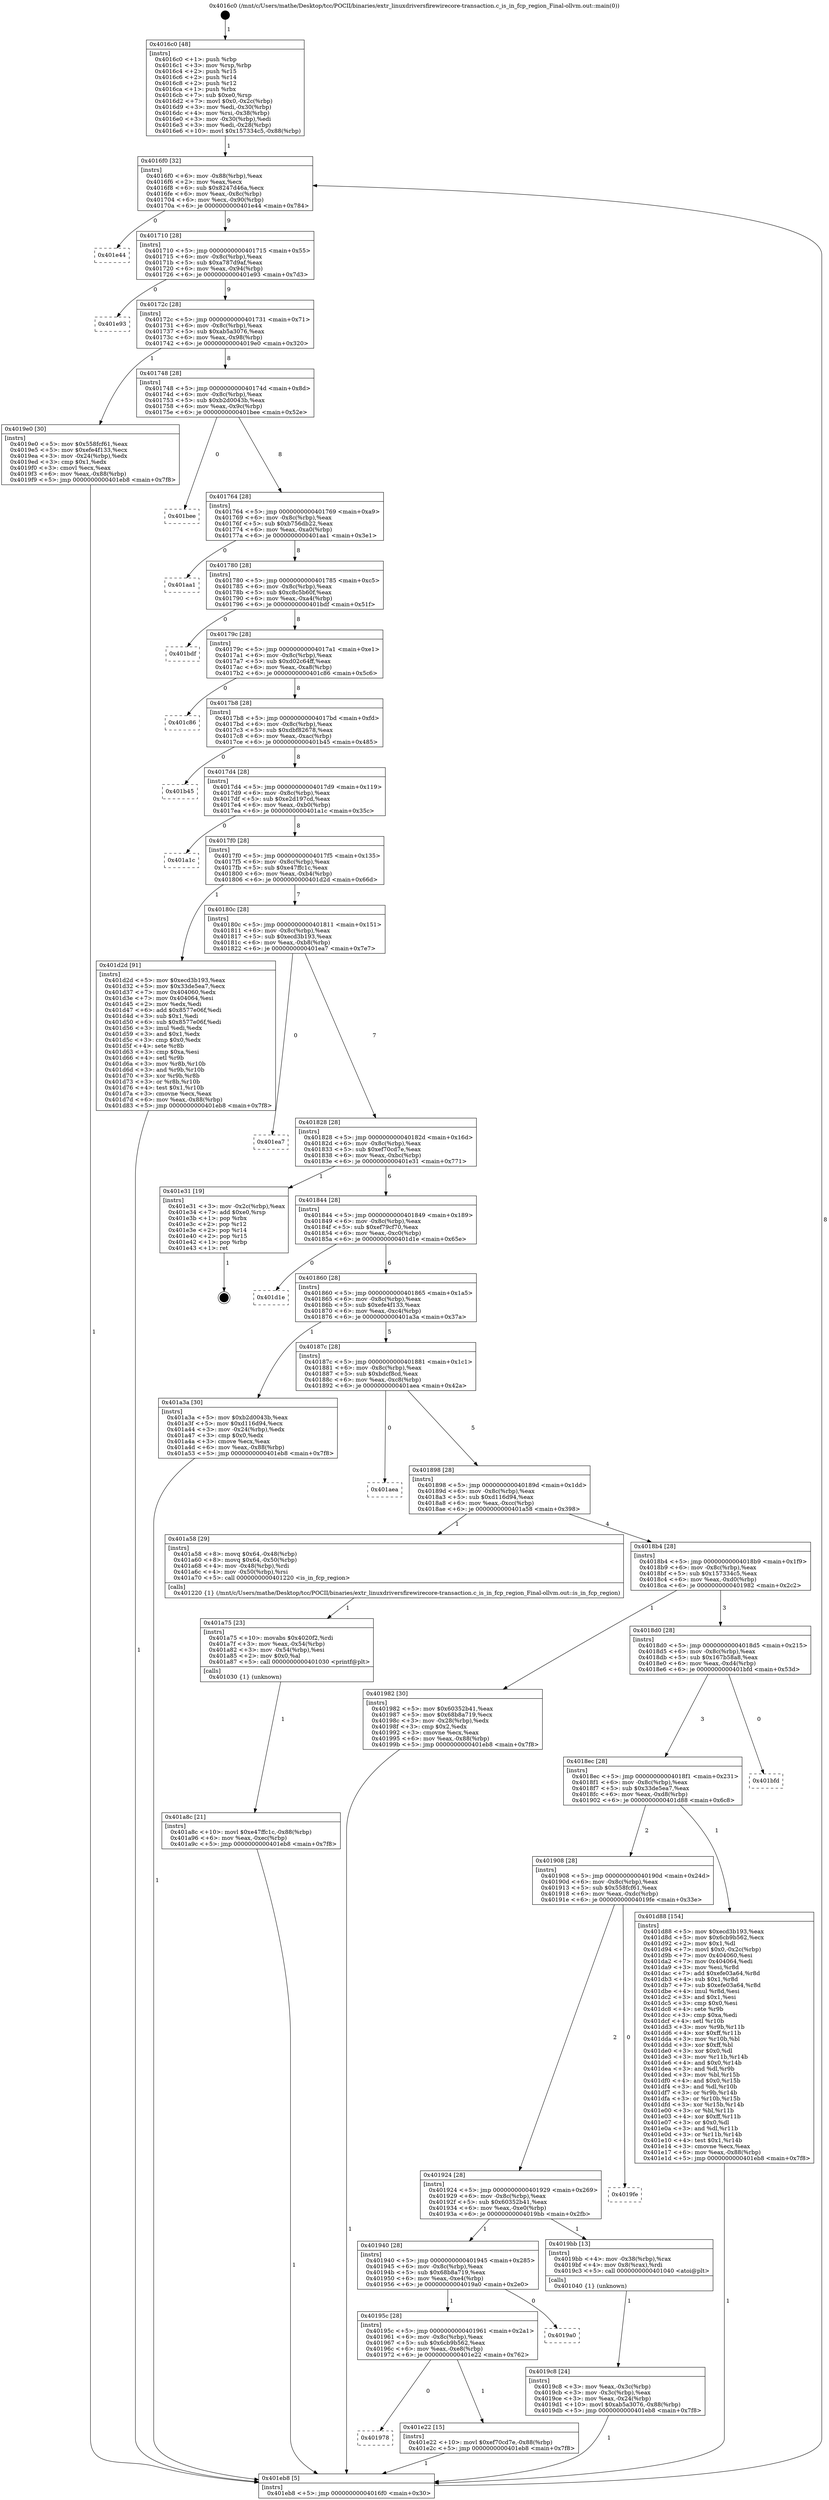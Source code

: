 digraph "0x4016c0" {
  label = "0x4016c0 (/mnt/c/Users/mathe/Desktop/tcc/POCII/binaries/extr_linuxdriversfirewirecore-transaction.c_is_in_fcp_region_Final-ollvm.out::main(0))"
  labelloc = "t"
  node[shape=record]

  Entry [label="",width=0.3,height=0.3,shape=circle,fillcolor=black,style=filled]
  "0x4016f0" [label="{
     0x4016f0 [32]\l
     | [instrs]\l
     &nbsp;&nbsp;0x4016f0 \<+6\>: mov -0x88(%rbp),%eax\l
     &nbsp;&nbsp;0x4016f6 \<+2\>: mov %eax,%ecx\l
     &nbsp;&nbsp;0x4016f8 \<+6\>: sub $0x8247d46a,%ecx\l
     &nbsp;&nbsp;0x4016fe \<+6\>: mov %eax,-0x8c(%rbp)\l
     &nbsp;&nbsp;0x401704 \<+6\>: mov %ecx,-0x90(%rbp)\l
     &nbsp;&nbsp;0x40170a \<+6\>: je 0000000000401e44 \<main+0x784\>\l
  }"]
  "0x401e44" [label="{
     0x401e44\l
  }", style=dashed]
  "0x401710" [label="{
     0x401710 [28]\l
     | [instrs]\l
     &nbsp;&nbsp;0x401710 \<+5\>: jmp 0000000000401715 \<main+0x55\>\l
     &nbsp;&nbsp;0x401715 \<+6\>: mov -0x8c(%rbp),%eax\l
     &nbsp;&nbsp;0x40171b \<+5\>: sub $0xa787d9af,%eax\l
     &nbsp;&nbsp;0x401720 \<+6\>: mov %eax,-0x94(%rbp)\l
     &nbsp;&nbsp;0x401726 \<+6\>: je 0000000000401e93 \<main+0x7d3\>\l
  }"]
  Exit [label="",width=0.3,height=0.3,shape=circle,fillcolor=black,style=filled,peripheries=2]
  "0x401e93" [label="{
     0x401e93\l
  }", style=dashed]
  "0x40172c" [label="{
     0x40172c [28]\l
     | [instrs]\l
     &nbsp;&nbsp;0x40172c \<+5\>: jmp 0000000000401731 \<main+0x71\>\l
     &nbsp;&nbsp;0x401731 \<+6\>: mov -0x8c(%rbp),%eax\l
     &nbsp;&nbsp;0x401737 \<+5\>: sub $0xab5a3076,%eax\l
     &nbsp;&nbsp;0x40173c \<+6\>: mov %eax,-0x98(%rbp)\l
     &nbsp;&nbsp;0x401742 \<+6\>: je 00000000004019e0 \<main+0x320\>\l
  }"]
  "0x401978" [label="{
     0x401978\l
  }", style=dashed]
  "0x4019e0" [label="{
     0x4019e0 [30]\l
     | [instrs]\l
     &nbsp;&nbsp;0x4019e0 \<+5\>: mov $0x558fcf61,%eax\l
     &nbsp;&nbsp;0x4019e5 \<+5\>: mov $0xefe4f133,%ecx\l
     &nbsp;&nbsp;0x4019ea \<+3\>: mov -0x24(%rbp),%edx\l
     &nbsp;&nbsp;0x4019ed \<+3\>: cmp $0x1,%edx\l
     &nbsp;&nbsp;0x4019f0 \<+3\>: cmovl %ecx,%eax\l
     &nbsp;&nbsp;0x4019f3 \<+6\>: mov %eax,-0x88(%rbp)\l
     &nbsp;&nbsp;0x4019f9 \<+5\>: jmp 0000000000401eb8 \<main+0x7f8\>\l
  }"]
  "0x401748" [label="{
     0x401748 [28]\l
     | [instrs]\l
     &nbsp;&nbsp;0x401748 \<+5\>: jmp 000000000040174d \<main+0x8d\>\l
     &nbsp;&nbsp;0x40174d \<+6\>: mov -0x8c(%rbp),%eax\l
     &nbsp;&nbsp;0x401753 \<+5\>: sub $0xb2d0043b,%eax\l
     &nbsp;&nbsp;0x401758 \<+6\>: mov %eax,-0x9c(%rbp)\l
     &nbsp;&nbsp;0x40175e \<+6\>: je 0000000000401bee \<main+0x52e\>\l
  }"]
  "0x401e22" [label="{
     0x401e22 [15]\l
     | [instrs]\l
     &nbsp;&nbsp;0x401e22 \<+10\>: movl $0xef70cd7e,-0x88(%rbp)\l
     &nbsp;&nbsp;0x401e2c \<+5\>: jmp 0000000000401eb8 \<main+0x7f8\>\l
  }"]
  "0x401bee" [label="{
     0x401bee\l
  }", style=dashed]
  "0x401764" [label="{
     0x401764 [28]\l
     | [instrs]\l
     &nbsp;&nbsp;0x401764 \<+5\>: jmp 0000000000401769 \<main+0xa9\>\l
     &nbsp;&nbsp;0x401769 \<+6\>: mov -0x8c(%rbp),%eax\l
     &nbsp;&nbsp;0x40176f \<+5\>: sub $0xb756db22,%eax\l
     &nbsp;&nbsp;0x401774 \<+6\>: mov %eax,-0xa0(%rbp)\l
     &nbsp;&nbsp;0x40177a \<+6\>: je 0000000000401aa1 \<main+0x3e1\>\l
  }"]
  "0x40195c" [label="{
     0x40195c [28]\l
     | [instrs]\l
     &nbsp;&nbsp;0x40195c \<+5\>: jmp 0000000000401961 \<main+0x2a1\>\l
     &nbsp;&nbsp;0x401961 \<+6\>: mov -0x8c(%rbp),%eax\l
     &nbsp;&nbsp;0x401967 \<+5\>: sub $0x6cb9b562,%eax\l
     &nbsp;&nbsp;0x40196c \<+6\>: mov %eax,-0xe8(%rbp)\l
     &nbsp;&nbsp;0x401972 \<+6\>: je 0000000000401e22 \<main+0x762\>\l
  }"]
  "0x401aa1" [label="{
     0x401aa1\l
  }", style=dashed]
  "0x401780" [label="{
     0x401780 [28]\l
     | [instrs]\l
     &nbsp;&nbsp;0x401780 \<+5\>: jmp 0000000000401785 \<main+0xc5\>\l
     &nbsp;&nbsp;0x401785 \<+6\>: mov -0x8c(%rbp),%eax\l
     &nbsp;&nbsp;0x40178b \<+5\>: sub $0xc8c5b60f,%eax\l
     &nbsp;&nbsp;0x401790 \<+6\>: mov %eax,-0xa4(%rbp)\l
     &nbsp;&nbsp;0x401796 \<+6\>: je 0000000000401bdf \<main+0x51f\>\l
  }"]
  "0x4019a0" [label="{
     0x4019a0\l
  }", style=dashed]
  "0x401bdf" [label="{
     0x401bdf\l
  }", style=dashed]
  "0x40179c" [label="{
     0x40179c [28]\l
     | [instrs]\l
     &nbsp;&nbsp;0x40179c \<+5\>: jmp 00000000004017a1 \<main+0xe1\>\l
     &nbsp;&nbsp;0x4017a1 \<+6\>: mov -0x8c(%rbp),%eax\l
     &nbsp;&nbsp;0x4017a7 \<+5\>: sub $0xd02c64ff,%eax\l
     &nbsp;&nbsp;0x4017ac \<+6\>: mov %eax,-0xa8(%rbp)\l
     &nbsp;&nbsp;0x4017b2 \<+6\>: je 0000000000401c86 \<main+0x5c6\>\l
  }"]
  "0x401a8c" [label="{
     0x401a8c [21]\l
     | [instrs]\l
     &nbsp;&nbsp;0x401a8c \<+10\>: movl $0xe47ffc1c,-0x88(%rbp)\l
     &nbsp;&nbsp;0x401a96 \<+6\>: mov %eax,-0xec(%rbp)\l
     &nbsp;&nbsp;0x401a9c \<+5\>: jmp 0000000000401eb8 \<main+0x7f8\>\l
  }"]
  "0x401c86" [label="{
     0x401c86\l
  }", style=dashed]
  "0x4017b8" [label="{
     0x4017b8 [28]\l
     | [instrs]\l
     &nbsp;&nbsp;0x4017b8 \<+5\>: jmp 00000000004017bd \<main+0xfd\>\l
     &nbsp;&nbsp;0x4017bd \<+6\>: mov -0x8c(%rbp),%eax\l
     &nbsp;&nbsp;0x4017c3 \<+5\>: sub $0xdbf82678,%eax\l
     &nbsp;&nbsp;0x4017c8 \<+6\>: mov %eax,-0xac(%rbp)\l
     &nbsp;&nbsp;0x4017ce \<+6\>: je 0000000000401b45 \<main+0x485\>\l
  }"]
  "0x401a75" [label="{
     0x401a75 [23]\l
     | [instrs]\l
     &nbsp;&nbsp;0x401a75 \<+10\>: movabs $0x4020f2,%rdi\l
     &nbsp;&nbsp;0x401a7f \<+3\>: mov %eax,-0x54(%rbp)\l
     &nbsp;&nbsp;0x401a82 \<+3\>: mov -0x54(%rbp),%esi\l
     &nbsp;&nbsp;0x401a85 \<+2\>: mov $0x0,%al\l
     &nbsp;&nbsp;0x401a87 \<+5\>: call 0000000000401030 \<printf@plt\>\l
     | [calls]\l
     &nbsp;&nbsp;0x401030 \{1\} (unknown)\l
  }"]
  "0x401b45" [label="{
     0x401b45\l
  }", style=dashed]
  "0x4017d4" [label="{
     0x4017d4 [28]\l
     | [instrs]\l
     &nbsp;&nbsp;0x4017d4 \<+5\>: jmp 00000000004017d9 \<main+0x119\>\l
     &nbsp;&nbsp;0x4017d9 \<+6\>: mov -0x8c(%rbp),%eax\l
     &nbsp;&nbsp;0x4017df \<+5\>: sub $0xe2d197cd,%eax\l
     &nbsp;&nbsp;0x4017e4 \<+6\>: mov %eax,-0xb0(%rbp)\l
     &nbsp;&nbsp;0x4017ea \<+6\>: je 0000000000401a1c \<main+0x35c\>\l
  }"]
  "0x4019c8" [label="{
     0x4019c8 [24]\l
     | [instrs]\l
     &nbsp;&nbsp;0x4019c8 \<+3\>: mov %eax,-0x3c(%rbp)\l
     &nbsp;&nbsp;0x4019cb \<+3\>: mov -0x3c(%rbp),%eax\l
     &nbsp;&nbsp;0x4019ce \<+3\>: mov %eax,-0x24(%rbp)\l
     &nbsp;&nbsp;0x4019d1 \<+10\>: movl $0xab5a3076,-0x88(%rbp)\l
     &nbsp;&nbsp;0x4019db \<+5\>: jmp 0000000000401eb8 \<main+0x7f8\>\l
  }"]
  "0x401a1c" [label="{
     0x401a1c\l
  }", style=dashed]
  "0x4017f0" [label="{
     0x4017f0 [28]\l
     | [instrs]\l
     &nbsp;&nbsp;0x4017f0 \<+5\>: jmp 00000000004017f5 \<main+0x135\>\l
     &nbsp;&nbsp;0x4017f5 \<+6\>: mov -0x8c(%rbp),%eax\l
     &nbsp;&nbsp;0x4017fb \<+5\>: sub $0xe47ffc1c,%eax\l
     &nbsp;&nbsp;0x401800 \<+6\>: mov %eax,-0xb4(%rbp)\l
     &nbsp;&nbsp;0x401806 \<+6\>: je 0000000000401d2d \<main+0x66d\>\l
  }"]
  "0x401940" [label="{
     0x401940 [28]\l
     | [instrs]\l
     &nbsp;&nbsp;0x401940 \<+5\>: jmp 0000000000401945 \<main+0x285\>\l
     &nbsp;&nbsp;0x401945 \<+6\>: mov -0x8c(%rbp),%eax\l
     &nbsp;&nbsp;0x40194b \<+5\>: sub $0x68b8a719,%eax\l
     &nbsp;&nbsp;0x401950 \<+6\>: mov %eax,-0xe4(%rbp)\l
     &nbsp;&nbsp;0x401956 \<+6\>: je 00000000004019a0 \<main+0x2e0\>\l
  }"]
  "0x401d2d" [label="{
     0x401d2d [91]\l
     | [instrs]\l
     &nbsp;&nbsp;0x401d2d \<+5\>: mov $0xecd3b193,%eax\l
     &nbsp;&nbsp;0x401d32 \<+5\>: mov $0x33de5ea7,%ecx\l
     &nbsp;&nbsp;0x401d37 \<+7\>: mov 0x404060,%edx\l
     &nbsp;&nbsp;0x401d3e \<+7\>: mov 0x404064,%esi\l
     &nbsp;&nbsp;0x401d45 \<+2\>: mov %edx,%edi\l
     &nbsp;&nbsp;0x401d47 \<+6\>: add $0x8577e06f,%edi\l
     &nbsp;&nbsp;0x401d4d \<+3\>: sub $0x1,%edi\l
     &nbsp;&nbsp;0x401d50 \<+6\>: sub $0x8577e06f,%edi\l
     &nbsp;&nbsp;0x401d56 \<+3\>: imul %edi,%edx\l
     &nbsp;&nbsp;0x401d59 \<+3\>: and $0x1,%edx\l
     &nbsp;&nbsp;0x401d5c \<+3\>: cmp $0x0,%edx\l
     &nbsp;&nbsp;0x401d5f \<+4\>: sete %r8b\l
     &nbsp;&nbsp;0x401d63 \<+3\>: cmp $0xa,%esi\l
     &nbsp;&nbsp;0x401d66 \<+4\>: setl %r9b\l
     &nbsp;&nbsp;0x401d6a \<+3\>: mov %r8b,%r10b\l
     &nbsp;&nbsp;0x401d6d \<+3\>: and %r9b,%r10b\l
     &nbsp;&nbsp;0x401d70 \<+3\>: xor %r9b,%r8b\l
     &nbsp;&nbsp;0x401d73 \<+3\>: or %r8b,%r10b\l
     &nbsp;&nbsp;0x401d76 \<+4\>: test $0x1,%r10b\l
     &nbsp;&nbsp;0x401d7a \<+3\>: cmovne %ecx,%eax\l
     &nbsp;&nbsp;0x401d7d \<+6\>: mov %eax,-0x88(%rbp)\l
     &nbsp;&nbsp;0x401d83 \<+5\>: jmp 0000000000401eb8 \<main+0x7f8\>\l
  }"]
  "0x40180c" [label="{
     0x40180c [28]\l
     | [instrs]\l
     &nbsp;&nbsp;0x40180c \<+5\>: jmp 0000000000401811 \<main+0x151\>\l
     &nbsp;&nbsp;0x401811 \<+6\>: mov -0x8c(%rbp),%eax\l
     &nbsp;&nbsp;0x401817 \<+5\>: sub $0xecd3b193,%eax\l
     &nbsp;&nbsp;0x40181c \<+6\>: mov %eax,-0xb8(%rbp)\l
     &nbsp;&nbsp;0x401822 \<+6\>: je 0000000000401ea7 \<main+0x7e7\>\l
  }"]
  "0x4019bb" [label="{
     0x4019bb [13]\l
     | [instrs]\l
     &nbsp;&nbsp;0x4019bb \<+4\>: mov -0x38(%rbp),%rax\l
     &nbsp;&nbsp;0x4019bf \<+4\>: mov 0x8(%rax),%rdi\l
     &nbsp;&nbsp;0x4019c3 \<+5\>: call 0000000000401040 \<atoi@plt\>\l
     | [calls]\l
     &nbsp;&nbsp;0x401040 \{1\} (unknown)\l
  }"]
  "0x401ea7" [label="{
     0x401ea7\l
  }", style=dashed]
  "0x401828" [label="{
     0x401828 [28]\l
     | [instrs]\l
     &nbsp;&nbsp;0x401828 \<+5\>: jmp 000000000040182d \<main+0x16d\>\l
     &nbsp;&nbsp;0x40182d \<+6\>: mov -0x8c(%rbp),%eax\l
     &nbsp;&nbsp;0x401833 \<+5\>: sub $0xef70cd7e,%eax\l
     &nbsp;&nbsp;0x401838 \<+6\>: mov %eax,-0xbc(%rbp)\l
     &nbsp;&nbsp;0x40183e \<+6\>: je 0000000000401e31 \<main+0x771\>\l
  }"]
  "0x401924" [label="{
     0x401924 [28]\l
     | [instrs]\l
     &nbsp;&nbsp;0x401924 \<+5\>: jmp 0000000000401929 \<main+0x269\>\l
     &nbsp;&nbsp;0x401929 \<+6\>: mov -0x8c(%rbp),%eax\l
     &nbsp;&nbsp;0x40192f \<+5\>: sub $0x60352b41,%eax\l
     &nbsp;&nbsp;0x401934 \<+6\>: mov %eax,-0xe0(%rbp)\l
     &nbsp;&nbsp;0x40193a \<+6\>: je 00000000004019bb \<main+0x2fb\>\l
  }"]
  "0x401e31" [label="{
     0x401e31 [19]\l
     | [instrs]\l
     &nbsp;&nbsp;0x401e31 \<+3\>: mov -0x2c(%rbp),%eax\l
     &nbsp;&nbsp;0x401e34 \<+7\>: add $0xe0,%rsp\l
     &nbsp;&nbsp;0x401e3b \<+1\>: pop %rbx\l
     &nbsp;&nbsp;0x401e3c \<+2\>: pop %r12\l
     &nbsp;&nbsp;0x401e3e \<+2\>: pop %r14\l
     &nbsp;&nbsp;0x401e40 \<+2\>: pop %r15\l
     &nbsp;&nbsp;0x401e42 \<+1\>: pop %rbp\l
     &nbsp;&nbsp;0x401e43 \<+1\>: ret\l
  }"]
  "0x401844" [label="{
     0x401844 [28]\l
     | [instrs]\l
     &nbsp;&nbsp;0x401844 \<+5\>: jmp 0000000000401849 \<main+0x189\>\l
     &nbsp;&nbsp;0x401849 \<+6\>: mov -0x8c(%rbp),%eax\l
     &nbsp;&nbsp;0x40184f \<+5\>: sub $0xef79cf70,%eax\l
     &nbsp;&nbsp;0x401854 \<+6\>: mov %eax,-0xc0(%rbp)\l
     &nbsp;&nbsp;0x40185a \<+6\>: je 0000000000401d1e \<main+0x65e\>\l
  }"]
  "0x4019fe" [label="{
     0x4019fe\l
  }", style=dashed]
  "0x401d1e" [label="{
     0x401d1e\l
  }", style=dashed]
  "0x401860" [label="{
     0x401860 [28]\l
     | [instrs]\l
     &nbsp;&nbsp;0x401860 \<+5\>: jmp 0000000000401865 \<main+0x1a5\>\l
     &nbsp;&nbsp;0x401865 \<+6\>: mov -0x8c(%rbp),%eax\l
     &nbsp;&nbsp;0x40186b \<+5\>: sub $0xefe4f133,%eax\l
     &nbsp;&nbsp;0x401870 \<+6\>: mov %eax,-0xc4(%rbp)\l
     &nbsp;&nbsp;0x401876 \<+6\>: je 0000000000401a3a \<main+0x37a\>\l
  }"]
  "0x401908" [label="{
     0x401908 [28]\l
     | [instrs]\l
     &nbsp;&nbsp;0x401908 \<+5\>: jmp 000000000040190d \<main+0x24d\>\l
     &nbsp;&nbsp;0x40190d \<+6\>: mov -0x8c(%rbp),%eax\l
     &nbsp;&nbsp;0x401913 \<+5\>: sub $0x558fcf61,%eax\l
     &nbsp;&nbsp;0x401918 \<+6\>: mov %eax,-0xdc(%rbp)\l
     &nbsp;&nbsp;0x40191e \<+6\>: je 00000000004019fe \<main+0x33e\>\l
  }"]
  "0x401a3a" [label="{
     0x401a3a [30]\l
     | [instrs]\l
     &nbsp;&nbsp;0x401a3a \<+5\>: mov $0xb2d0043b,%eax\l
     &nbsp;&nbsp;0x401a3f \<+5\>: mov $0xd116d94,%ecx\l
     &nbsp;&nbsp;0x401a44 \<+3\>: mov -0x24(%rbp),%edx\l
     &nbsp;&nbsp;0x401a47 \<+3\>: cmp $0x0,%edx\l
     &nbsp;&nbsp;0x401a4a \<+3\>: cmove %ecx,%eax\l
     &nbsp;&nbsp;0x401a4d \<+6\>: mov %eax,-0x88(%rbp)\l
     &nbsp;&nbsp;0x401a53 \<+5\>: jmp 0000000000401eb8 \<main+0x7f8\>\l
  }"]
  "0x40187c" [label="{
     0x40187c [28]\l
     | [instrs]\l
     &nbsp;&nbsp;0x40187c \<+5\>: jmp 0000000000401881 \<main+0x1c1\>\l
     &nbsp;&nbsp;0x401881 \<+6\>: mov -0x8c(%rbp),%eax\l
     &nbsp;&nbsp;0x401887 \<+5\>: sub $0xbdcf8cd,%eax\l
     &nbsp;&nbsp;0x40188c \<+6\>: mov %eax,-0xc8(%rbp)\l
     &nbsp;&nbsp;0x401892 \<+6\>: je 0000000000401aea \<main+0x42a\>\l
  }"]
  "0x401d88" [label="{
     0x401d88 [154]\l
     | [instrs]\l
     &nbsp;&nbsp;0x401d88 \<+5\>: mov $0xecd3b193,%eax\l
     &nbsp;&nbsp;0x401d8d \<+5\>: mov $0x6cb9b562,%ecx\l
     &nbsp;&nbsp;0x401d92 \<+2\>: mov $0x1,%dl\l
     &nbsp;&nbsp;0x401d94 \<+7\>: movl $0x0,-0x2c(%rbp)\l
     &nbsp;&nbsp;0x401d9b \<+7\>: mov 0x404060,%esi\l
     &nbsp;&nbsp;0x401da2 \<+7\>: mov 0x404064,%edi\l
     &nbsp;&nbsp;0x401da9 \<+3\>: mov %esi,%r8d\l
     &nbsp;&nbsp;0x401dac \<+7\>: add $0xefe03a64,%r8d\l
     &nbsp;&nbsp;0x401db3 \<+4\>: sub $0x1,%r8d\l
     &nbsp;&nbsp;0x401db7 \<+7\>: sub $0xefe03a64,%r8d\l
     &nbsp;&nbsp;0x401dbe \<+4\>: imul %r8d,%esi\l
     &nbsp;&nbsp;0x401dc2 \<+3\>: and $0x1,%esi\l
     &nbsp;&nbsp;0x401dc5 \<+3\>: cmp $0x0,%esi\l
     &nbsp;&nbsp;0x401dc8 \<+4\>: sete %r9b\l
     &nbsp;&nbsp;0x401dcc \<+3\>: cmp $0xa,%edi\l
     &nbsp;&nbsp;0x401dcf \<+4\>: setl %r10b\l
     &nbsp;&nbsp;0x401dd3 \<+3\>: mov %r9b,%r11b\l
     &nbsp;&nbsp;0x401dd6 \<+4\>: xor $0xff,%r11b\l
     &nbsp;&nbsp;0x401dda \<+3\>: mov %r10b,%bl\l
     &nbsp;&nbsp;0x401ddd \<+3\>: xor $0xff,%bl\l
     &nbsp;&nbsp;0x401de0 \<+3\>: xor $0x0,%dl\l
     &nbsp;&nbsp;0x401de3 \<+3\>: mov %r11b,%r14b\l
     &nbsp;&nbsp;0x401de6 \<+4\>: and $0x0,%r14b\l
     &nbsp;&nbsp;0x401dea \<+3\>: and %dl,%r9b\l
     &nbsp;&nbsp;0x401ded \<+3\>: mov %bl,%r15b\l
     &nbsp;&nbsp;0x401df0 \<+4\>: and $0x0,%r15b\l
     &nbsp;&nbsp;0x401df4 \<+3\>: and %dl,%r10b\l
     &nbsp;&nbsp;0x401df7 \<+3\>: or %r9b,%r14b\l
     &nbsp;&nbsp;0x401dfa \<+3\>: or %r10b,%r15b\l
     &nbsp;&nbsp;0x401dfd \<+3\>: xor %r15b,%r14b\l
     &nbsp;&nbsp;0x401e00 \<+3\>: or %bl,%r11b\l
     &nbsp;&nbsp;0x401e03 \<+4\>: xor $0xff,%r11b\l
     &nbsp;&nbsp;0x401e07 \<+3\>: or $0x0,%dl\l
     &nbsp;&nbsp;0x401e0a \<+3\>: and %dl,%r11b\l
     &nbsp;&nbsp;0x401e0d \<+3\>: or %r11b,%r14b\l
     &nbsp;&nbsp;0x401e10 \<+4\>: test $0x1,%r14b\l
     &nbsp;&nbsp;0x401e14 \<+3\>: cmovne %ecx,%eax\l
     &nbsp;&nbsp;0x401e17 \<+6\>: mov %eax,-0x88(%rbp)\l
     &nbsp;&nbsp;0x401e1d \<+5\>: jmp 0000000000401eb8 \<main+0x7f8\>\l
  }"]
  "0x401aea" [label="{
     0x401aea\l
  }", style=dashed]
  "0x401898" [label="{
     0x401898 [28]\l
     | [instrs]\l
     &nbsp;&nbsp;0x401898 \<+5\>: jmp 000000000040189d \<main+0x1dd\>\l
     &nbsp;&nbsp;0x40189d \<+6\>: mov -0x8c(%rbp),%eax\l
     &nbsp;&nbsp;0x4018a3 \<+5\>: sub $0xd116d94,%eax\l
     &nbsp;&nbsp;0x4018a8 \<+6\>: mov %eax,-0xcc(%rbp)\l
     &nbsp;&nbsp;0x4018ae \<+6\>: je 0000000000401a58 \<main+0x398\>\l
  }"]
  "0x4018ec" [label="{
     0x4018ec [28]\l
     | [instrs]\l
     &nbsp;&nbsp;0x4018ec \<+5\>: jmp 00000000004018f1 \<main+0x231\>\l
     &nbsp;&nbsp;0x4018f1 \<+6\>: mov -0x8c(%rbp),%eax\l
     &nbsp;&nbsp;0x4018f7 \<+5\>: sub $0x33de5ea7,%eax\l
     &nbsp;&nbsp;0x4018fc \<+6\>: mov %eax,-0xd8(%rbp)\l
     &nbsp;&nbsp;0x401902 \<+6\>: je 0000000000401d88 \<main+0x6c8\>\l
  }"]
  "0x401a58" [label="{
     0x401a58 [29]\l
     | [instrs]\l
     &nbsp;&nbsp;0x401a58 \<+8\>: movq $0x64,-0x48(%rbp)\l
     &nbsp;&nbsp;0x401a60 \<+8\>: movq $0x64,-0x50(%rbp)\l
     &nbsp;&nbsp;0x401a68 \<+4\>: mov -0x48(%rbp),%rdi\l
     &nbsp;&nbsp;0x401a6c \<+4\>: mov -0x50(%rbp),%rsi\l
     &nbsp;&nbsp;0x401a70 \<+5\>: call 0000000000401220 \<is_in_fcp_region\>\l
     | [calls]\l
     &nbsp;&nbsp;0x401220 \{1\} (/mnt/c/Users/mathe/Desktop/tcc/POCII/binaries/extr_linuxdriversfirewirecore-transaction.c_is_in_fcp_region_Final-ollvm.out::is_in_fcp_region)\l
  }"]
  "0x4018b4" [label="{
     0x4018b4 [28]\l
     | [instrs]\l
     &nbsp;&nbsp;0x4018b4 \<+5\>: jmp 00000000004018b9 \<main+0x1f9\>\l
     &nbsp;&nbsp;0x4018b9 \<+6\>: mov -0x8c(%rbp),%eax\l
     &nbsp;&nbsp;0x4018bf \<+5\>: sub $0x157334c5,%eax\l
     &nbsp;&nbsp;0x4018c4 \<+6\>: mov %eax,-0xd0(%rbp)\l
     &nbsp;&nbsp;0x4018ca \<+6\>: je 0000000000401982 \<main+0x2c2\>\l
  }"]
  "0x401bfd" [label="{
     0x401bfd\l
  }", style=dashed]
  "0x401982" [label="{
     0x401982 [30]\l
     | [instrs]\l
     &nbsp;&nbsp;0x401982 \<+5\>: mov $0x60352b41,%eax\l
     &nbsp;&nbsp;0x401987 \<+5\>: mov $0x68b8a719,%ecx\l
     &nbsp;&nbsp;0x40198c \<+3\>: mov -0x28(%rbp),%edx\l
     &nbsp;&nbsp;0x40198f \<+3\>: cmp $0x2,%edx\l
     &nbsp;&nbsp;0x401992 \<+3\>: cmovne %ecx,%eax\l
     &nbsp;&nbsp;0x401995 \<+6\>: mov %eax,-0x88(%rbp)\l
     &nbsp;&nbsp;0x40199b \<+5\>: jmp 0000000000401eb8 \<main+0x7f8\>\l
  }"]
  "0x4018d0" [label="{
     0x4018d0 [28]\l
     | [instrs]\l
     &nbsp;&nbsp;0x4018d0 \<+5\>: jmp 00000000004018d5 \<main+0x215\>\l
     &nbsp;&nbsp;0x4018d5 \<+6\>: mov -0x8c(%rbp),%eax\l
     &nbsp;&nbsp;0x4018db \<+5\>: sub $0x167b58a8,%eax\l
     &nbsp;&nbsp;0x4018e0 \<+6\>: mov %eax,-0xd4(%rbp)\l
     &nbsp;&nbsp;0x4018e6 \<+6\>: je 0000000000401bfd \<main+0x53d\>\l
  }"]
  "0x401eb8" [label="{
     0x401eb8 [5]\l
     | [instrs]\l
     &nbsp;&nbsp;0x401eb8 \<+5\>: jmp 00000000004016f0 \<main+0x30\>\l
  }"]
  "0x4016c0" [label="{
     0x4016c0 [48]\l
     | [instrs]\l
     &nbsp;&nbsp;0x4016c0 \<+1\>: push %rbp\l
     &nbsp;&nbsp;0x4016c1 \<+3\>: mov %rsp,%rbp\l
     &nbsp;&nbsp;0x4016c4 \<+2\>: push %r15\l
     &nbsp;&nbsp;0x4016c6 \<+2\>: push %r14\l
     &nbsp;&nbsp;0x4016c8 \<+2\>: push %r12\l
     &nbsp;&nbsp;0x4016ca \<+1\>: push %rbx\l
     &nbsp;&nbsp;0x4016cb \<+7\>: sub $0xe0,%rsp\l
     &nbsp;&nbsp;0x4016d2 \<+7\>: movl $0x0,-0x2c(%rbp)\l
     &nbsp;&nbsp;0x4016d9 \<+3\>: mov %edi,-0x30(%rbp)\l
     &nbsp;&nbsp;0x4016dc \<+4\>: mov %rsi,-0x38(%rbp)\l
     &nbsp;&nbsp;0x4016e0 \<+3\>: mov -0x30(%rbp),%edi\l
     &nbsp;&nbsp;0x4016e3 \<+3\>: mov %edi,-0x28(%rbp)\l
     &nbsp;&nbsp;0x4016e6 \<+10\>: movl $0x157334c5,-0x88(%rbp)\l
  }"]
  Entry -> "0x4016c0" [label=" 1"]
  "0x4016f0" -> "0x401e44" [label=" 0"]
  "0x4016f0" -> "0x401710" [label=" 9"]
  "0x401e31" -> Exit [label=" 1"]
  "0x401710" -> "0x401e93" [label=" 0"]
  "0x401710" -> "0x40172c" [label=" 9"]
  "0x401e22" -> "0x401eb8" [label=" 1"]
  "0x40172c" -> "0x4019e0" [label=" 1"]
  "0x40172c" -> "0x401748" [label=" 8"]
  "0x40195c" -> "0x401978" [label=" 0"]
  "0x401748" -> "0x401bee" [label=" 0"]
  "0x401748" -> "0x401764" [label=" 8"]
  "0x40195c" -> "0x401e22" [label=" 1"]
  "0x401764" -> "0x401aa1" [label=" 0"]
  "0x401764" -> "0x401780" [label=" 8"]
  "0x401940" -> "0x40195c" [label=" 1"]
  "0x401780" -> "0x401bdf" [label=" 0"]
  "0x401780" -> "0x40179c" [label=" 8"]
  "0x401940" -> "0x4019a0" [label=" 0"]
  "0x40179c" -> "0x401c86" [label=" 0"]
  "0x40179c" -> "0x4017b8" [label=" 8"]
  "0x401d88" -> "0x401eb8" [label=" 1"]
  "0x4017b8" -> "0x401b45" [label=" 0"]
  "0x4017b8" -> "0x4017d4" [label=" 8"]
  "0x401d2d" -> "0x401eb8" [label=" 1"]
  "0x4017d4" -> "0x401a1c" [label=" 0"]
  "0x4017d4" -> "0x4017f0" [label=" 8"]
  "0x401a8c" -> "0x401eb8" [label=" 1"]
  "0x4017f0" -> "0x401d2d" [label=" 1"]
  "0x4017f0" -> "0x40180c" [label=" 7"]
  "0x401a75" -> "0x401a8c" [label=" 1"]
  "0x40180c" -> "0x401ea7" [label=" 0"]
  "0x40180c" -> "0x401828" [label=" 7"]
  "0x401a58" -> "0x401a75" [label=" 1"]
  "0x401828" -> "0x401e31" [label=" 1"]
  "0x401828" -> "0x401844" [label=" 6"]
  "0x4019e0" -> "0x401eb8" [label=" 1"]
  "0x401844" -> "0x401d1e" [label=" 0"]
  "0x401844" -> "0x401860" [label=" 6"]
  "0x4019c8" -> "0x401eb8" [label=" 1"]
  "0x401860" -> "0x401a3a" [label=" 1"]
  "0x401860" -> "0x40187c" [label=" 5"]
  "0x401924" -> "0x401940" [label=" 1"]
  "0x40187c" -> "0x401aea" [label=" 0"]
  "0x40187c" -> "0x401898" [label=" 5"]
  "0x401924" -> "0x4019bb" [label=" 1"]
  "0x401898" -> "0x401a58" [label=" 1"]
  "0x401898" -> "0x4018b4" [label=" 4"]
  "0x401908" -> "0x401924" [label=" 2"]
  "0x4018b4" -> "0x401982" [label=" 1"]
  "0x4018b4" -> "0x4018d0" [label=" 3"]
  "0x401982" -> "0x401eb8" [label=" 1"]
  "0x4016c0" -> "0x4016f0" [label=" 1"]
  "0x401eb8" -> "0x4016f0" [label=" 8"]
  "0x401908" -> "0x4019fe" [label=" 0"]
  "0x4018d0" -> "0x401bfd" [label=" 0"]
  "0x4018d0" -> "0x4018ec" [label=" 3"]
  "0x401a3a" -> "0x401eb8" [label=" 1"]
  "0x4018ec" -> "0x401d88" [label=" 1"]
  "0x4018ec" -> "0x401908" [label=" 2"]
  "0x4019bb" -> "0x4019c8" [label=" 1"]
}
